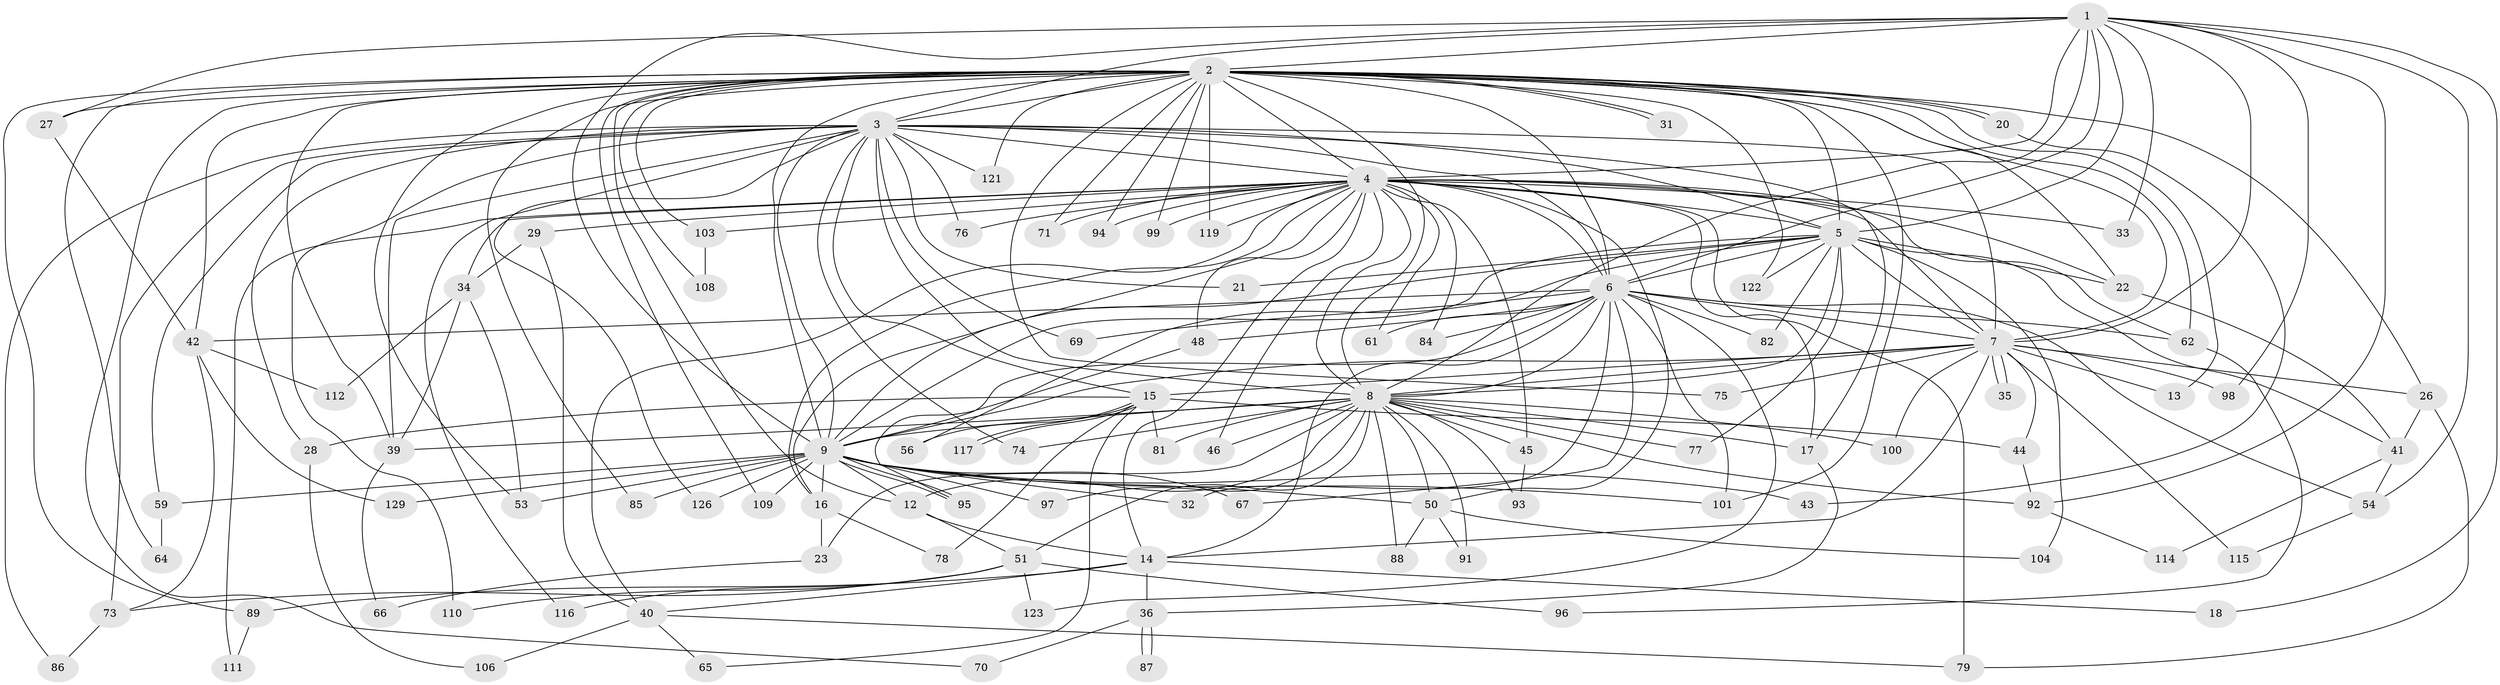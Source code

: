 // Generated by graph-tools (version 1.1) at 2025/23/03/03/25 07:23:45]
// undirected, 98 vertices, 233 edges
graph export_dot {
graph [start="1"]
  node [color=gray90,style=filled];
  1 [super="+37"];
  2 [super="+24"];
  3 [super="+58"];
  4 [super="+10"];
  5 [super="+38"];
  6 [super="+83"];
  7 [super="+52"];
  8 [super="+19"];
  9 [super="+11"];
  12 [super="+90"];
  13;
  14 [super="+68"];
  15 [super="+30"];
  16;
  17 [super="+60"];
  18;
  20;
  21;
  22 [super="+25"];
  23;
  26 [super="+127"];
  27;
  28;
  29 [super="+49"];
  31;
  32;
  33;
  34 [super="+55"];
  35;
  36;
  39 [super="+113"];
  40;
  41;
  42 [super="+47"];
  43;
  44 [super="+57"];
  45;
  46;
  48;
  50 [super="+72"];
  51 [super="+63"];
  53 [super="+102"];
  54 [super="+105"];
  56;
  59;
  61;
  62 [super="+80"];
  64;
  65;
  66;
  67;
  69;
  70;
  71;
  73 [super="+120"];
  74;
  75;
  76;
  77;
  78;
  79 [super="+125"];
  81;
  82;
  84;
  85;
  86;
  87;
  88;
  89;
  91;
  92 [super="+128"];
  93;
  94;
  95 [super="+118"];
  96;
  97;
  98;
  99;
  100;
  101 [super="+107"];
  103;
  104;
  106;
  108;
  109;
  110;
  111;
  112;
  114;
  115;
  116;
  117;
  119;
  121;
  122 [super="+124"];
  123;
  126;
  129;
  1 -- 2;
  1 -- 3;
  1 -- 4 [weight=2];
  1 -- 5;
  1 -- 6;
  1 -- 7;
  1 -- 8 [weight=2];
  1 -- 9;
  1 -- 18;
  1 -- 27;
  1 -- 33;
  1 -- 54;
  1 -- 92;
  1 -- 98;
  2 -- 3;
  2 -- 4 [weight=2];
  2 -- 5;
  2 -- 6;
  2 -- 7;
  2 -- 8 [weight=2];
  2 -- 9;
  2 -- 13;
  2 -- 20;
  2 -- 20;
  2 -- 22;
  2 -- 27;
  2 -- 31;
  2 -- 31;
  2 -- 53;
  2 -- 62;
  2 -- 70;
  2 -- 71;
  2 -- 75;
  2 -- 85;
  2 -- 89;
  2 -- 94;
  2 -- 99;
  2 -- 103;
  2 -- 119;
  2 -- 121;
  2 -- 122 [weight=2];
  2 -- 42;
  2 -- 64;
  2 -- 108;
  2 -- 101;
  2 -- 26;
  2 -- 12;
  2 -- 109;
  2 -- 39;
  3 -- 4 [weight=2];
  3 -- 5;
  3 -- 6;
  3 -- 7;
  3 -- 8;
  3 -- 9;
  3 -- 15;
  3 -- 17;
  3 -- 21;
  3 -- 28;
  3 -- 69;
  3 -- 73;
  3 -- 74;
  3 -- 76;
  3 -- 86;
  3 -- 110;
  3 -- 116;
  3 -- 121;
  3 -- 126;
  3 -- 59;
  3 -- 39;
  4 -- 5 [weight=2];
  4 -- 6 [weight=2];
  4 -- 7 [weight=2];
  4 -- 8 [weight=2];
  4 -- 9 [weight=2];
  4 -- 16;
  4 -- 29 [weight=2];
  4 -- 33;
  4 -- 84;
  4 -- 94;
  4 -- 99;
  4 -- 103;
  4 -- 111;
  4 -- 71;
  4 -- 76;
  4 -- 34 [weight=2];
  4 -- 40;
  4 -- 45;
  4 -- 46;
  4 -- 48;
  4 -- 50;
  4 -- 119;
  4 -- 61;
  4 -- 62;
  4 -- 14;
  4 -- 22;
  4 -- 79;
  4 -- 17;
  5 -- 6;
  5 -- 7;
  5 -- 8;
  5 -- 9;
  5 -- 21;
  5 -- 22;
  5 -- 41;
  5 -- 56;
  5 -- 77;
  5 -- 82;
  5 -- 104;
  5 -- 122;
  5 -- 16;
  6 -- 7;
  6 -- 8;
  6 -- 9 [weight=2];
  6 -- 14;
  6 -- 32;
  6 -- 42;
  6 -- 48;
  6 -- 61;
  6 -- 67;
  6 -- 69;
  6 -- 82;
  6 -- 84;
  6 -- 101;
  6 -- 123;
  6 -- 62;
  6 -- 54;
  7 -- 8;
  7 -- 9 [weight=2];
  7 -- 13;
  7 -- 14;
  7 -- 15 [weight=2];
  7 -- 35;
  7 -- 35;
  7 -- 44;
  7 -- 75;
  7 -- 98;
  7 -- 100;
  7 -- 115;
  7 -- 26;
  8 -- 9;
  8 -- 12;
  8 -- 17;
  8 -- 23;
  8 -- 39;
  8 -- 45;
  8 -- 46;
  8 -- 50;
  8 -- 51 [weight=2];
  8 -- 74;
  8 -- 77;
  8 -- 81;
  8 -- 88;
  8 -- 91;
  8 -- 93;
  8 -- 97;
  8 -- 100;
  8 -- 92;
  9 -- 16;
  9 -- 32;
  9 -- 50;
  9 -- 53;
  9 -- 59;
  9 -- 67;
  9 -- 85;
  9 -- 95;
  9 -- 95;
  9 -- 97;
  9 -- 126;
  9 -- 129;
  9 -- 43;
  9 -- 12;
  9 -- 109;
  9 -- 101;
  12 -- 51;
  12 -- 14;
  14 -- 18;
  14 -- 36;
  14 -- 40;
  14 -- 89;
  15 -- 28;
  15 -- 44 [weight=2];
  15 -- 56;
  15 -- 65;
  15 -- 81;
  15 -- 117;
  15 -- 117;
  15 -- 78;
  16 -- 23;
  16 -- 78;
  17 -- 36;
  20 -- 43;
  22 -- 41;
  23 -- 66;
  26 -- 79;
  26 -- 41;
  27 -- 42;
  28 -- 106;
  29 -- 34;
  29 -- 40;
  34 -- 39;
  34 -- 112;
  34 -- 53;
  36 -- 70;
  36 -- 87;
  36 -- 87;
  39 -- 66;
  40 -- 65;
  40 -- 79;
  40 -- 106;
  41 -- 54;
  41 -- 114;
  42 -- 73;
  42 -- 112;
  42 -- 129;
  44 -- 92;
  45 -- 93;
  48 -- 95;
  50 -- 88;
  50 -- 91;
  50 -- 104;
  51 -- 96;
  51 -- 110;
  51 -- 123;
  51 -- 116;
  51 -- 73;
  54 -- 115;
  59 -- 64;
  62 -- 96;
  73 -- 86;
  89 -- 111;
  92 -- 114;
  103 -- 108;
}

